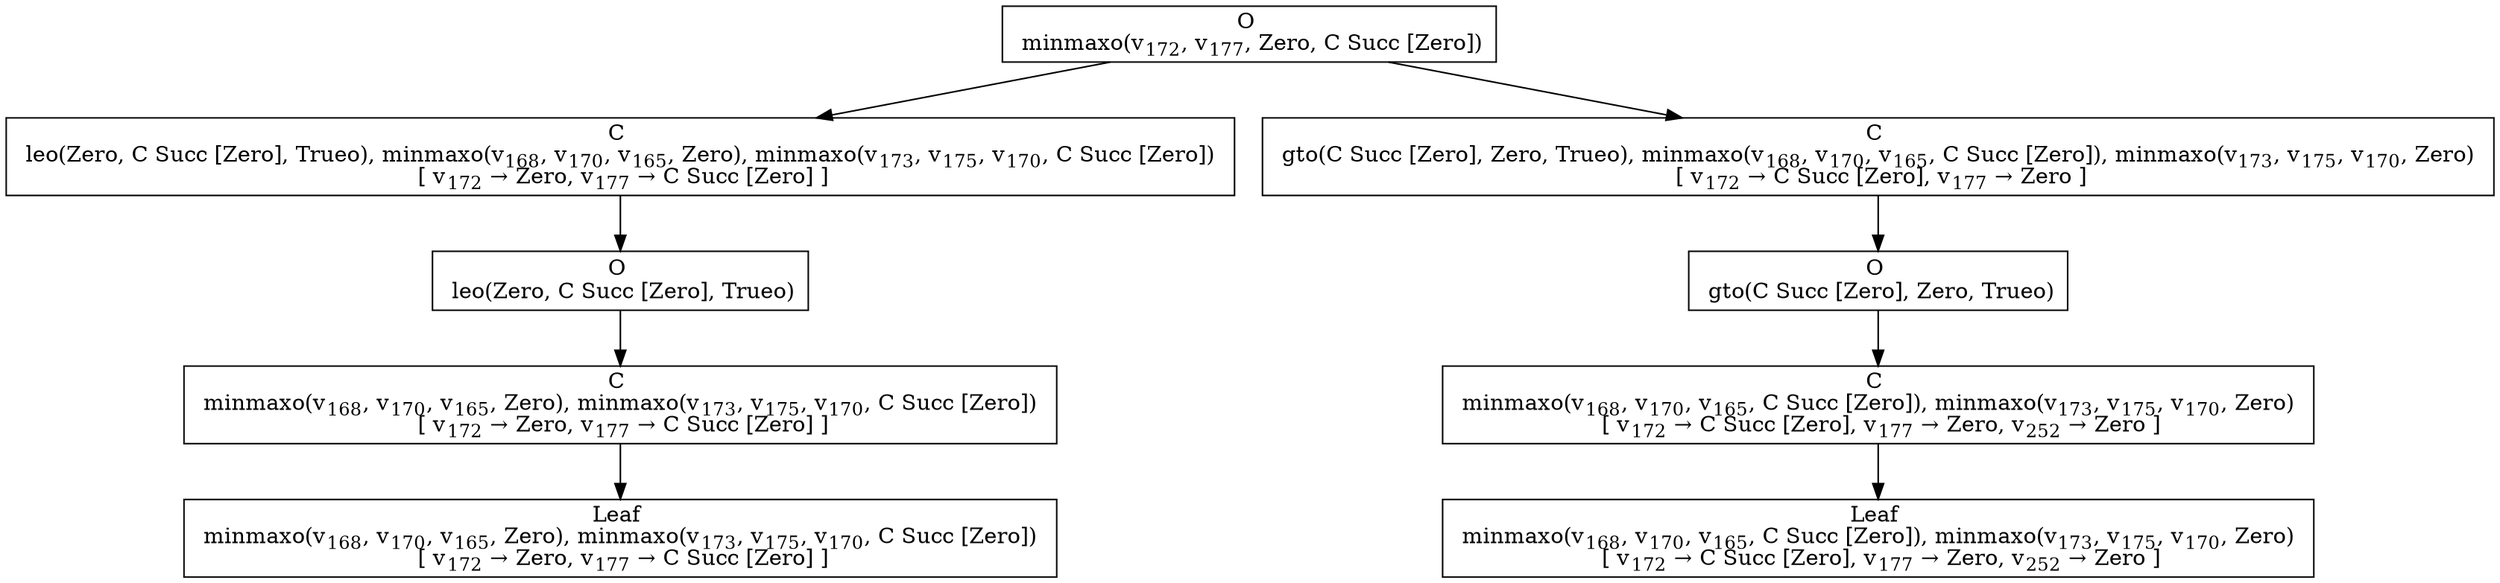 digraph {
    graph [rankdir=TB
          ,bgcolor=transparent];
    node [shape=box
         ,fillcolor=white
         ,style=filled];
    0 [label=<O <BR/> minmaxo(v<SUB>172</SUB>, v<SUB>177</SUB>, Zero, C Succ [Zero])>];
    1 [label=<C <BR/> leo(Zero, C Succ [Zero], Trueo), minmaxo(v<SUB>168</SUB>, v<SUB>170</SUB>, v<SUB>165</SUB>, Zero), minmaxo(v<SUB>173</SUB>, v<SUB>175</SUB>, v<SUB>170</SUB>, C Succ [Zero]) <BR/>  [ v<SUB>172</SUB> &rarr; Zero, v<SUB>177</SUB> &rarr; C Succ [Zero] ] >];
    2 [label=<C <BR/> gto(C Succ [Zero], Zero, Trueo), minmaxo(v<SUB>168</SUB>, v<SUB>170</SUB>, v<SUB>165</SUB>, C Succ [Zero]), minmaxo(v<SUB>173</SUB>, v<SUB>175</SUB>, v<SUB>170</SUB>, Zero) <BR/>  [ v<SUB>172</SUB> &rarr; C Succ [Zero], v<SUB>177</SUB> &rarr; Zero ] >];
    3 [label=<O <BR/> leo(Zero, C Succ [Zero], Trueo)>];
    4 [label=<C <BR/> minmaxo(v<SUB>168</SUB>, v<SUB>170</SUB>, v<SUB>165</SUB>, Zero), minmaxo(v<SUB>173</SUB>, v<SUB>175</SUB>, v<SUB>170</SUB>, C Succ [Zero]) <BR/>  [ v<SUB>172</SUB> &rarr; Zero, v<SUB>177</SUB> &rarr; C Succ [Zero] ] >];
    5 [label=<Leaf <BR/> minmaxo(v<SUB>168</SUB>, v<SUB>170</SUB>, v<SUB>165</SUB>, Zero), minmaxo(v<SUB>173</SUB>, v<SUB>175</SUB>, v<SUB>170</SUB>, C Succ [Zero]) <BR/>  [ v<SUB>172</SUB> &rarr; Zero, v<SUB>177</SUB> &rarr; C Succ [Zero] ] >];
    6 [label=<O <BR/> gto(C Succ [Zero], Zero, Trueo)>];
    7 [label=<C <BR/> minmaxo(v<SUB>168</SUB>, v<SUB>170</SUB>, v<SUB>165</SUB>, C Succ [Zero]), minmaxo(v<SUB>173</SUB>, v<SUB>175</SUB>, v<SUB>170</SUB>, Zero) <BR/>  [ v<SUB>172</SUB> &rarr; C Succ [Zero], v<SUB>177</SUB> &rarr; Zero, v<SUB>252</SUB> &rarr; Zero ] >];
    8 [label=<Leaf <BR/> minmaxo(v<SUB>168</SUB>, v<SUB>170</SUB>, v<SUB>165</SUB>, C Succ [Zero]), minmaxo(v<SUB>173</SUB>, v<SUB>175</SUB>, v<SUB>170</SUB>, Zero) <BR/>  [ v<SUB>172</SUB> &rarr; C Succ [Zero], v<SUB>177</SUB> &rarr; Zero, v<SUB>252</SUB> &rarr; Zero ] >];
    0 -> 1 [label=""];
    0 -> 2 [label=""];
    1 -> 3 [label=""];
    2 -> 6 [label=""];
    3 -> 4 [label=""];
    4 -> 5 [label=""];
    6 -> 7 [label=""];
    7 -> 8 [label=""];
}